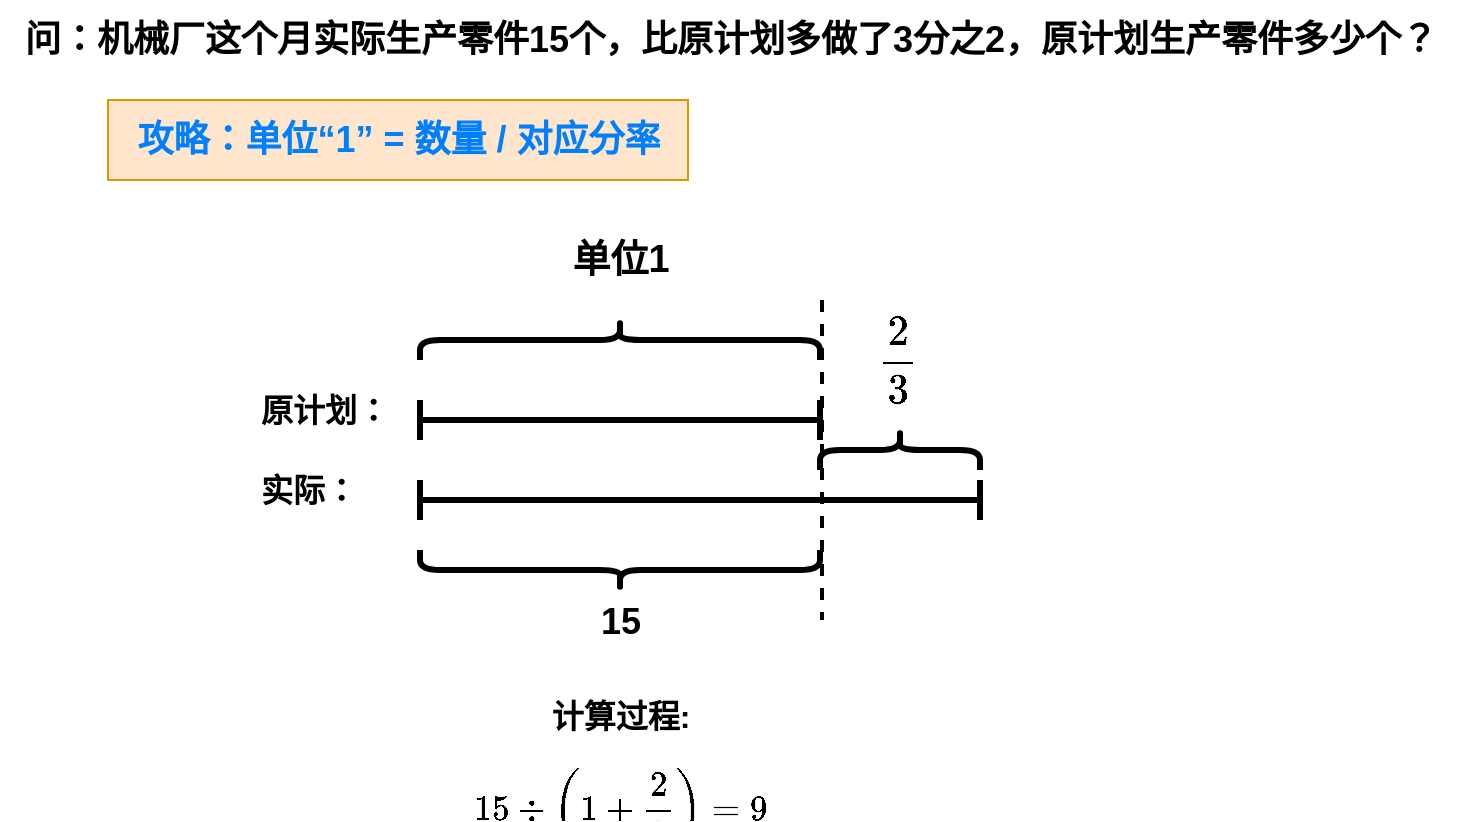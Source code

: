 <mxfile version="22.1.7" type="github">
  <diagram name="第 1 页" id="ibf2PCoqaVutC7yzK83v">
    <mxGraphModel dx="1434" dy="774" grid="1" gridSize="10" guides="1" tooltips="1" connect="1" arrows="1" fold="1" page="1" pageScale="1" pageWidth="827" pageHeight="1169" math="1" shadow="0">
      <root>
        <mxCell id="0" />
        <mxCell id="MtduzZIu6qgq0mqLRXFH-38" parent="0" />
        <mxCell id="MtduzZIu6qgq0mqLRXFH-52" value="" style="shape=crossbar;whiteSpace=wrap;html=1;rounded=1;strokeWidth=3;" parent="MtduzZIu6qgq0mqLRXFH-38" vertex="1">
          <mxGeometry x="280" y="290" width="200" height="20" as="geometry" />
        </mxCell>
        <mxCell id="MtduzZIu6qgq0mqLRXFH-53" value="" style="shape=crossbar;whiteSpace=wrap;html=1;rounded=1;strokeWidth=3;" parent="MtduzZIu6qgq0mqLRXFH-38" vertex="1">
          <mxGeometry x="280" y="330" width="280" height="20" as="geometry" />
        </mxCell>
        <mxCell id="MtduzZIu6qgq0mqLRXFH-54" value="" style="shape=curlyBracket;whiteSpace=wrap;html=1;rounded=1;flipH=1;labelPosition=right;verticalLabelPosition=middle;align=left;verticalAlign=middle;rotation=-90;size=0.5;fontStyle=0;strokeWidth=3;" parent="MtduzZIu6qgq0mqLRXFH-38" vertex="1">
          <mxGeometry x="510" y="275" width="20" height="80" as="geometry" />
        </mxCell>
        <mxCell id="MtduzZIu6qgq0mqLRXFH-56" value="" style="line;strokeWidth=2;direction=south;html=1;dashed=1;spacingLeft=0;" parent="MtduzZIu6qgq0mqLRXFH-38" vertex="1">
          <mxGeometry x="476" y="240" width="10" height="160" as="geometry" />
        </mxCell>
        <mxCell id="MtduzZIu6qgq0mqLRXFH-59" value="" style="shape=curlyBracket;whiteSpace=wrap;html=1;rounded=1;flipH=1;labelPosition=right;verticalLabelPosition=middle;align=left;verticalAlign=middle;rotation=-90;size=0.5;fontStyle=0;strokeWidth=3;" parent="MtduzZIu6qgq0mqLRXFH-38" vertex="1">
          <mxGeometry x="370" y="160" width="20" height="200" as="geometry" />
        </mxCell>
        <mxCell id="MtduzZIu6qgq0mqLRXFH-60" value="&lt;b&gt;&lt;font style=&quot;font-size: 19px;&quot;&gt;单位1&lt;/font&gt;&lt;/b&gt;" style="text;html=1;align=center;verticalAlign=middle;resizable=0;points=[];autosize=1;strokeColor=none;fillColor=none;" parent="MtduzZIu6qgq0mqLRXFH-38" vertex="1">
          <mxGeometry x="345" y="200" width="70" height="40" as="geometry" />
        </mxCell>
        <mxCell id="MtduzZIu6qgq0mqLRXFH-62" value="" style="shape=curlyBracket;whiteSpace=wrap;html=1;rounded=1;flipH=1;labelPosition=right;verticalLabelPosition=middle;align=left;verticalAlign=middle;rotation=90;size=0.5;fontStyle=0;strokeWidth=3;" parent="MtduzZIu6qgq0mqLRXFH-38" vertex="1">
          <mxGeometry x="370" y="275" width="20" height="200" as="geometry" />
        </mxCell>
        <mxCell id="MtduzZIu6qgq0mqLRXFH-63" value="&lt;b&gt;&lt;font style=&quot;font-size: 18px;&quot;&gt;15&lt;/font&gt;&lt;/b&gt;" style="text;html=1;align=center;verticalAlign=middle;resizable=0;points=[];autosize=1;strokeColor=none;fillColor=none;" parent="MtduzZIu6qgq0mqLRXFH-38" vertex="1">
          <mxGeometry x="360" y="381" width="40" height="40" as="geometry" />
        </mxCell>
        <mxCell id="MtduzZIu6qgq0mqLRXFH-64" value="&lt;b&gt;&lt;font style=&quot;font-size: 18px;&quot;&gt;问：机械厂这个月实际生产零件15个，比原计划多做了3分之2，原计划生产零件多少个？&lt;/font&gt;&lt;/b&gt;" style="text;html=1;align=center;verticalAlign=middle;resizable=0;points=[];autosize=1;strokeColor=none;fillColor=none;" parent="MtduzZIu6qgq0mqLRXFH-38" vertex="1">
          <mxGeometry x="70" y="90" width="730" height="40" as="geometry" />
        </mxCell>
        <mxCell id="MtduzZIu6qgq0mqLRXFH-65" value="&lt;b&gt;&lt;font style=&quot;font-size: 16px;&quot;&gt;原计划：&lt;/font&gt;&lt;/b&gt;" style="text;html=1;align=center;verticalAlign=middle;resizable=0;points=[];autosize=1;strokeColor=none;fillColor=none;" parent="MtduzZIu6qgq0mqLRXFH-38" vertex="1">
          <mxGeometry x="187" y="280" width="90" height="30" as="geometry" />
        </mxCell>
        <mxCell id="MtduzZIu6qgq0mqLRXFH-66" value="&lt;b&gt;&lt;font style=&quot;font-size: 16px;&quot;&gt;实际：&lt;/font&gt;&lt;/b&gt;" style="text;html=1;align=center;verticalAlign=middle;resizable=0;points=[];autosize=1;strokeColor=none;fillColor=none;" parent="MtduzZIu6qgq0mqLRXFH-38" vertex="1">
          <mxGeometry x="189" y="320" width="70" height="30" as="geometry" />
        </mxCell>
        <mxCell id="MtduzZIu6qgq0mqLRXFH-67" value="&lt;b&gt;&lt;font color=&quot;#007fff&quot; style=&quot;font-size: 18px;&quot;&gt;攻略：单位“1” = 数量 / 对应分率&lt;/font&gt;&lt;/b&gt;" style="text;html=1;align=center;verticalAlign=middle;resizable=0;points=[];autosize=1;strokeColor=#d79b00;fillColor=#ffe6cc;" parent="MtduzZIu6qgq0mqLRXFH-38" vertex="1">
          <mxGeometry x="124" y="140" width="290" height="40" as="geometry" />
        </mxCell>
        <mxCell id="2jRnW_7S6aJnEa8HrIu5-6" value="&lt;b&gt;&lt;font style=&quot;font-size: 18px;&quot;&gt;$$ \frac{2}{3}$$&lt;/font&gt;&lt;/b&gt;" style="text;html=1;align=center;verticalAlign=middle;resizable=0;points=[];autosize=1;strokeColor=none;fillColor=none;" vertex="1" parent="MtduzZIu6qgq0mqLRXFH-38">
          <mxGeometry x="444" y="250" width="150" height="40" as="geometry" />
        </mxCell>
        <mxCell id="2jRnW_7S6aJnEa8HrIu5-8" value="&lt;font style=&quot;&quot;&gt;&lt;b style=&quot;&quot;&gt;&lt;font style=&quot;font-size: 16px;&quot;&gt;计算过程:&lt;/font&gt;&lt;/b&gt;&lt;span style=&quot;font-size: 15px;&quot;&gt; $$ 15 \div \left ( 1 + \frac{2}{3} \right ) = 9 $$&lt;/span&gt;&lt;/font&gt;" style="text;html=1;align=center;verticalAlign=middle;resizable=0;points=[];autosize=1;strokeColor=none;fillColor=none;" vertex="1" parent="MtduzZIu6qgq0mqLRXFH-38">
          <mxGeometry x="185" y="470" width="390" height="30" as="geometry" />
        </mxCell>
      </root>
    </mxGraphModel>
  </diagram>
</mxfile>
